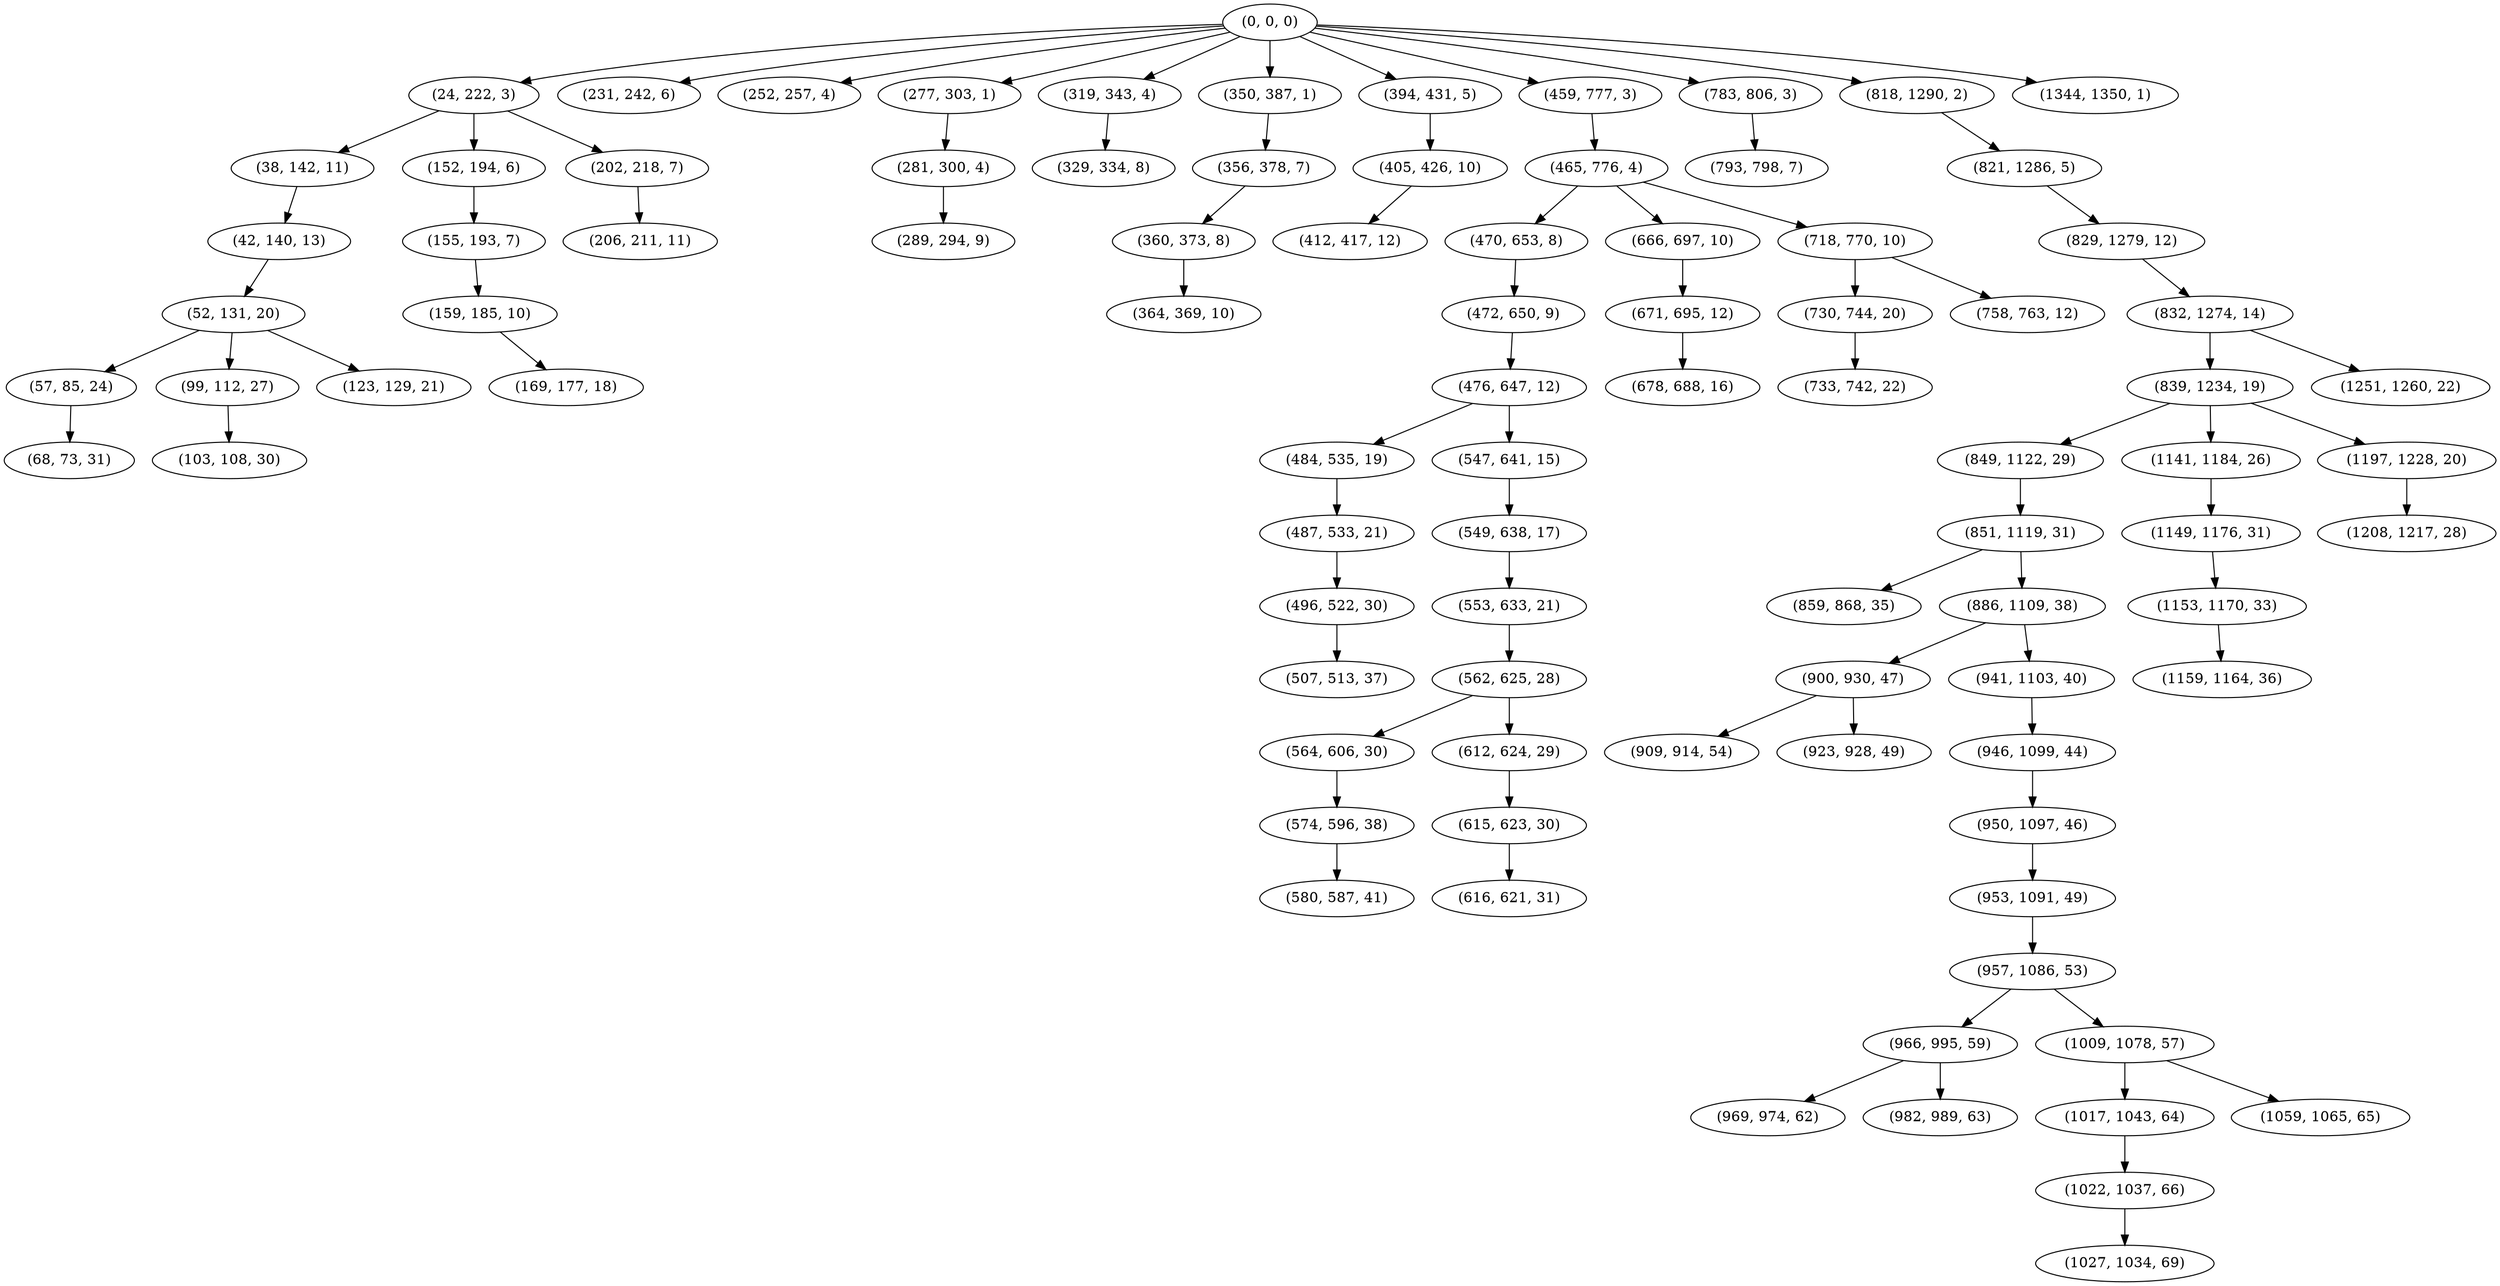 digraph tree {
    "(0, 0, 0)";
    "(24, 222, 3)";
    "(38, 142, 11)";
    "(42, 140, 13)";
    "(52, 131, 20)";
    "(57, 85, 24)";
    "(68, 73, 31)";
    "(99, 112, 27)";
    "(103, 108, 30)";
    "(123, 129, 21)";
    "(152, 194, 6)";
    "(155, 193, 7)";
    "(159, 185, 10)";
    "(169, 177, 18)";
    "(202, 218, 7)";
    "(206, 211, 11)";
    "(231, 242, 6)";
    "(252, 257, 4)";
    "(277, 303, 1)";
    "(281, 300, 4)";
    "(289, 294, 9)";
    "(319, 343, 4)";
    "(329, 334, 8)";
    "(350, 387, 1)";
    "(356, 378, 7)";
    "(360, 373, 8)";
    "(364, 369, 10)";
    "(394, 431, 5)";
    "(405, 426, 10)";
    "(412, 417, 12)";
    "(459, 777, 3)";
    "(465, 776, 4)";
    "(470, 653, 8)";
    "(472, 650, 9)";
    "(476, 647, 12)";
    "(484, 535, 19)";
    "(487, 533, 21)";
    "(496, 522, 30)";
    "(507, 513, 37)";
    "(547, 641, 15)";
    "(549, 638, 17)";
    "(553, 633, 21)";
    "(562, 625, 28)";
    "(564, 606, 30)";
    "(574, 596, 38)";
    "(580, 587, 41)";
    "(612, 624, 29)";
    "(615, 623, 30)";
    "(616, 621, 31)";
    "(666, 697, 10)";
    "(671, 695, 12)";
    "(678, 688, 16)";
    "(718, 770, 10)";
    "(730, 744, 20)";
    "(733, 742, 22)";
    "(758, 763, 12)";
    "(783, 806, 3)";
    "(793, 798, 7)";
    "(818, 1290, 2)";
    "(821, 1286, 5)";
    "(829, 1279, 12)";
    "(832, 1274, 14)";
    "(839, 1234, 19)";
    "(849, 1122, 29)";
    "(851, 1119, 31)";
    "(859, 868, 35)";
    "(886, 1109, 38)";
    "(900, 930, 47)";
    "(909, 914, 54)";
    "(923, 928, 49)";
    "(941, 1103, 40)";
    "(946, 1099, 44)";
    "(950, 1097, 46)";
    "(953, 1091, 49)";
    "(957, 1086, 53)";
    "(966, 995, 59)";
    "(969, 974, 62)";
    "(982, 989, 63)";
    "(1009, 1078, 57)";
    "(1017, 1043, 64)";
    "(1022, 1037, 66)";
    "(1027, 1034, 69)";
    "(1059, 1065, 65)";
    "(1141, 1184, 26)";
    "(1149, 1176, 31)";
    "(1153, 1170, 33)";
    "(1159, 1164, 36)";
    "(1197, 1228, 20)";
    "(1208, 1217, 28)";
    "(1251, 1260, 22)";
    "(1344, 1350, 1)";
    "(0, 0, 0)" -> "(24, 222, 3)";
    "(0, 0, 0)" -> "(231, 242, 6)";
    "(0, 0, 0)" -> "(252, 257, 4)";
    "(0, 0, 0)" -> "(277, 303, 1)";
    "(0, 0, 0)" -> "(319, 343, 4)";
    "(0, 0, 0)" -> "(350, 387, 1)";
    "(0, 0, 0)" -> "(394, 431, 5)";
    "(0, 0, 0)" -> "(459, 777, 3)";
    "(0, 0, 0)" -> "(783, 806, 3)";
    "(0, 0, 0)" -> "(818, 1290, 2)";
    "(0, 0, 0)" -> "(1344, 1350, 1)";
    "(24, 222, 3)" -> "(38, 142, 11)";
    "(24, 222, 3)" -> "(152, 194, 6)";
    "(24, 222, 3)" -> "(202, 218, 7)";
    "(38, 142, 11)" -> "(42, 140, 13)";
    "(42, 140, 13)" -> "(52, 131, 20)";
    "(52, 131, 20)" -> "(57, 85, 24)";
    "(52, 131, 20)" -> "(99, 112, 27)";
    "(52, 131, 20)" -> "(123, 129, 21)";
    "(57, 85, 24)" -> "(68, 73, 31)";
    "(99, 112, 27)" -> "(103, 108, 30)";
    "(152, 194, 6)" -> "(155, 193, 7)";
    "(155, 193, 7)" -> "(159, 185, 10)";
    "(159, 185, 10)" -> "(169, 177, 18)";
    "(202, 218, 7)" -> "(206, 211, 11)";
    "(277, 303, 1)" -> "(281, 300, 4)";
    "(281, 300, 4)" -> "(289, 294, 9)";
    "(319, 343, 4)" -> "(329, 334, 8)";
    "(350, 387, 1)" -> "(356, 378, 7)";
    "(356, 378, 7)" -> "(360, 373, 8)";
    "(360, 373, 8)" -> "(364, 369, 10)";
    "(394, 431, 5)" -> "(405, 426, 10)";
    "(405, 426, 10)" -> "(412, 417, 12)";
    "(459, 777, 3)" -> "(465, 776, 4)";
    "(465, 776, 4)" -> "(470, 653, 8)";
    "(465, 776, 4)" -> "(666, 697, 10)";
    "(465, 776, 4)" -> "(718, 770, 10)";
    "(470, 653, 8)" -> "(472, 650, 9)";
    "(472, 650, 9)" -> "(476, 647, 12)";
    "(476, 647, 12)" -> "(484, 535, 19)";
    "(476, 647, 12)" -> "(547, 641, 15)";
    "(484, 535, 19)" -> "(487, 533, 21)";
    "(487, 533, 21)" -> "(496, 522, 30)";
    "(496, 522, 30)" -> "(507, 513, 37)";
    "(547, 641, 15)" -> "(549, 638, 17)";
    "(549, 638, 17)" -> "(553, 633, 21)";
    "(553, 633, 21)" -> "(562, 625, 28)";
    "(562, 625, 28)" -> "(564, 606, 30)";
    "(562, 625, 28)" -> "(612, 624, 29)";
    "(564, 606, 30)" -> "(574, 596, 38)";
    "(574, 596, 38)" -> "(580, 587, 41)";
    "(612, 624, 29)" -> "(615, 623, 30)";
    "(615, 623, 30)" -> "(616, 621, 31)";
    "(666, 697, 10)" -> "(671, 695, 12)";
    "(671, 695, 12)" -> "(678, 688, 16)";
    "(718, 770, 10)" -> "(730, 744, 20)";
    "(718, 770, 10)" -> "(758, 763, 12)";
    "(730, 744, 20)" -> "(733, 742, 22)";
    "(783, 806, 3)" -> "(793, 798, 7)";
    "(818, 1290, 2)" -> "(821, 1286, 5)";
    "(821, 1286, 5)" -> "(829, 1279, 12)";
    "(829, 1279, 12)" -> "(832, 1274, 14)";
    "(832, 1274, 14)" -> "(839, 1234, 19)";
    "(832, 1274, 14)" -> "(1251, 1260, 22)";
    "(839, 1234, 19)" -> "(849, 1122, 29)";
    "(839, 1234, 19)" -> "(1141, 1184, 26)";
    "(839, 1234, 19)" -> "(1197, 1228, 20)";
    "(849, 1122, 29)" -> "(851, 1119, 31)";
    "(851, 1119, 31)" -> "(859, 868, 35)";
    "(851, 1119, 31)" -> "(886, 1109, 38)";
    "(886, 1109, 38)" -> "(900, 930, 47)";
    "(886, 1109, 38)" -> "(941, 1103, 40)";
    "(900, 930, 47)" -> "(909, 914, 54)";
    "(900, 930, 47)" -> "(923, 928, 49)";
    "(941, 1103, 40)" -> "(946, 1099, 44)";
    "(946, 1099, 44)" -> "(950, 1097, 46)";
    "(950, 1097, 46)" -> "(953, 1091, 49)";
    "(953, 1091, 49)" -> "(957, 1086, 53)";
    "(957, 1086, 53)" -> "(966, 995, 59)";
    "(957, 1086, 53)" -> "(1009, 1078, 57)";
    "(966, 995, 59)" -> "(969, 974, 62)";
    "(966, 995, 59)" -> "(982, 989, 63)";
    "(1009, 1078, 57)" -> "(1017, 1043, 64)";
    "(1009, 1078, 57)" -> "(1059, 1065, 65)";
    "(1017, 1043, 64)" -> "(1022, 1037, 66)";
    "(1022, 1037, 66)" -> "(1027, 1034, 69)";
    "(1141, 1184, 26)" -> "(1149, 1176, 31)";
    "(1149, 1176, 31)" -> "(1153, 1170, 33)";
    "(1153, 1170, 33)" -> "(1159, 1164, 36)";
    "(1197, 1228, 20)" -> "(1208, 1217, 28)";
}
